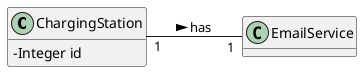 @startuml
skinparam classAttributeIconSize 0
hide methods
left to right direction

class ChargingStation {
    -Integer id
}

class EmailService {
}

/'------------------------------------------------------------------------------------ '/

ChargingStation "1" -- "1" EmailService : has >

@enduml
